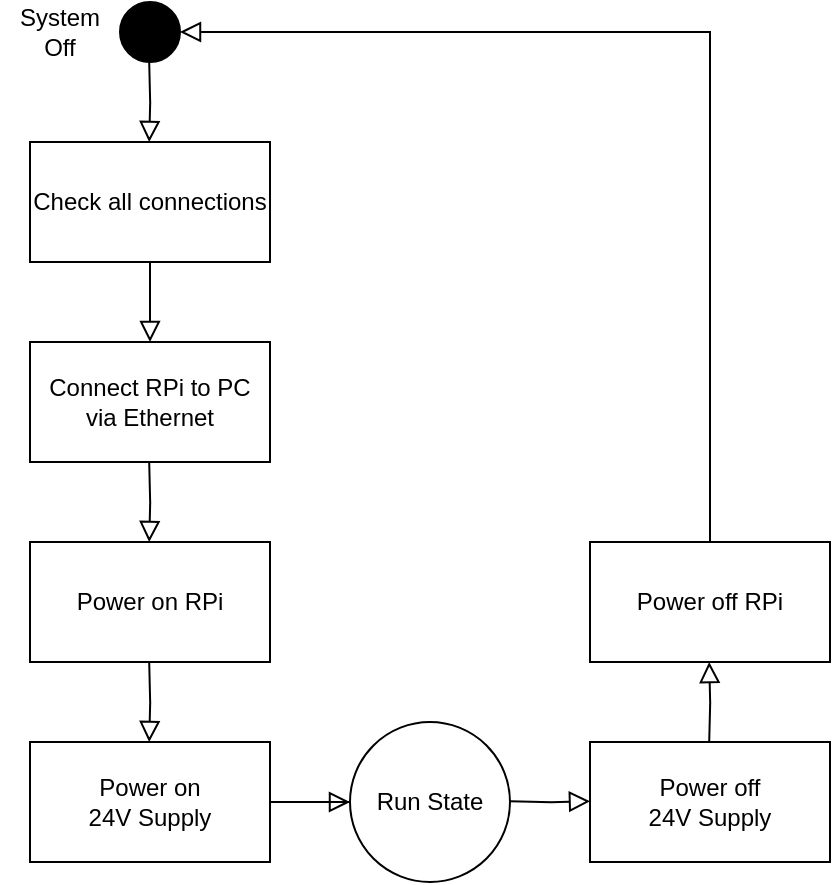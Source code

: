 <mxfile version="20.3.0" type="device"><diagram id="C5RBs43oDa-KdzZeNtuy" name="Page-1"><mxGraphModel dx="885" dy="798" grid="1" gridSize="10" guides="1" tooltips="1" connect="1" arrows="1" fold="1" page="1" pageScale="1" pageWidth="827" pageHeight="1169" math="0" shadow="0"><root><mxCell id="WIyWlLk6GJQsqaUBKTNV-0"/><mxCell id="WIyWlLk6GJQsqaUBKTNV-1" parent="WIyWlLk6GJQsqaUBKTNV-0"/><mxCell id="DZFGeaRz0aSM9RaXGNGM-0" value="" style="ellipse;whiteSpace=wrap;html=1;aspect=fixed;fillColor=#000000;" vertex="1" parent="WIyWlLk6GJQsqaUBKTNV-1"><mxGeometry x="205" y="70" width="30" height="30" as="geometry"/></mxCell><mxCell id="DZFGeaRz0aSM9RaXGNGM-1" value="System Off" style="text;html=1;strokeColor=none;fillColor=none;align=center;verticalAlign=middle;whiteSpace=wrap;rounded=0;" vertex="1" parent="WIyWlLk6GJQsqaUBKTNV-1"><mxGeometry x="145" y="70" width="60" height="30" as="geometry"/></mxCell><mxCell id="DZFGeaRz0aSM9RaXGNGM-2" value="Check all connections" style="rounded=0;whiteSpace=wrap;html=1;fillColor=#FFFFFF;" vertex="1" parent="WIyWlLk6GJQsqaUBKTNV-1"><mxGeometry x="160" y="140" width="120" height="60" as="geometry"/></mxCell><mxCell id="DZFGeaRz0aSM9RaXGNGM-3" value="Connect RPi to PC via Ethernet" style="rounded=0;whiteSpace=wrap;html=1;fillColor=#FFFFFF;" vertex="1" parent="WIyWlLk6GJQsqaUBKTNV-1"><mxGeometry x="160" y="240" width="120" height="60" as="geometry"/></mxCell><mxCell id="DZFGeaRz0aSM9RaXGNGM-4" value="Power on RPi" style="rounded=0;whiteSpace=wrap;html=1;fillColor=#FFFFFF;" vertex="1" parent="WIyWlLk6GJQsqaUBKTNV-1"><mxGeometry x="160" y="340" width="120" height="60" as="geometry"/></mxCell><mxCell id="DZFGeaRz0aSM9RaXGNGM-8" value="" style="rounded=0;html=1;jettySize=auto;orthogonalLoop=1;fontSize=11;endArrow=block;endFill=0;endSize=8;strokeWidth=1;shadow=0;labelBackgroundColor=none;edgeStyle=orthogonalEdgeStyle;entryX=0.5;entryY=0;entryDx=0;entryDy=0;" edge="1" parent="WIyWlLk6GJQsqaUBKTNV-1" source="DZFGeaRz0aSM9RaXGNGM-2" target="DZFGeaRz0aSM9RaXGNGM-3"><mxGeometry relative="1" as="geometry"><mxPoint x="219.5" y="200" as="sourcePoint"/><mxPoint x="220" y="220" as="targetPoint"/></mxGeometry></mxCell><mxCell id="DZFGeaRz0aSM9RaXGNGM-9" value="" style="rounded=0;html=1;jettySize=auto;orthogonalLoop=1;fontSize=11;endArrow=block;endFill=0;endSize=8;strokeWidth=1;shadow=0;labelBackgroundColor=none;edgeStyle=orthogonalEdgeStyle;entryX=0.5;entryY=0;entryDx=0;entryDy=0;" edge="1" parent="WIyWlLk6GJQsqaUBKTNV-1"><mxGeometry relative="1" as="geometry"><mxPoint x="219.6" y="300" as="sourcePoint"/><mxPoint x="219.6" y="340" as="targetPoint"/></mxGeometry></mxCell><mxCell id="DZFGeaRz0aSM9RaXGNGM-10" value="" style="rounded=0;html=1;jettySize=auto;orthogonalLoop=1;fontSize=11;endArrow=block;endFill=0;endSize=8;strokeWidth=1;shadow=0;labelBackgroundColor=none;edgeStyle=orthogonalEdgeStyle;entryX=0.5;entryY=0;entryDx=0;entryDy=0;" edge="1" parent="WIyWlLk6GJQsqaUBKTNV-1"><mxGeometry relative="1" as="geometry"><mxPoint x="219.6" y="100" as="sourcePoint"/><mxPoint x="219.6" y="140" as="targetPoint"/></mxGeometry></mxCell><mxCell id="DZFGeaRz0aSM9RaXGNGM-16" value="" style="edgeStyle=orthogonalEdgeStyle;rounded=0;orthogonalLoop=1;jettySize=auto;html=1;" edge="1" parent="WIyWlLk6GJQsqaUBKTNV-1" source="DZFGeaRz0aSM9RaXGNGM-11"><mxGeometry relative="1" as="geometry"><mxPoint x="380" y="470" as="targetPoint"/></mxGeometry></mxCell><mxCell id="DZFGeaRz0aSM9RaXGNGM-11" value="Power on&lt;br&gt;24V Supply" style="rounded=0;whiteSpace=wrap;html=1;fillColor=#FFFFFF;" vertex="1" parent="WIyWlLk6GJQsqaUBKTNV-1"><mxGeometry x="160" y="440" width="120" height="60" as="geometry"/></mxCell><mxCell id="DZFGeaRz0aSM9RaXGNGM-12" value="" style="rounded=0;html=1;jettySize=auto;orthogonalLoop=1;fontSize=11;endArrow=block;endFill=0;endSize=8;strokeWidth=1;shadow=0;labelBackgroundColor=none;edgeStyle=orthogonalEdgeStyle;entryX=0.5;entryY=0;entryDx=0;entryDy=0;" edge="1" parent="WIyWlLk6GJQsqaUBKTNV-1"><mxGeometry relative="1" as="geometry"><mxPoint x="219.6" y="400" as="sourcePoint"/><mxPoint x="219.6" y="440" as="targetPoint"/></mxGeometry></mxCell><mxCell id="DZFGeaRz0aSM9RaXGNGM-13" value="Run State" style="ellipse;whiteSpace=wrap;html=1;aspect=fixed;fillColor=#FFFFFF;" vertex="1" parent="WIyWlLk6GJQsqaUBKTNV-1"><mxGeometry x="320" y="430" width="80" height="80" as="geometry"/></mxCell><mxCell id="DZFGeaRz0aSM9RaXGNGM-14" value="" style="rounded=0;html=1;jettySize=auto;orthogonalLoop=1;fontSize=11;endArrow=block;endFill=0;endSize=8;strokeWidth=1;shadow=0;labelBackgroundColor=none;edgeStyle=orthogonalEdgeStyle;entryX=0;entryY=0.5;entryDx=0;entryDy=0;exitX=1;exitY=0.5;exitDx=0;exitDy=0;" edge="1" parent="WIyWlLk6GJQsqaUBKTNV-1" source="DZFGeaRz0aSM9RaXGNGM-11" target="DZFGeaRz0aSM9RaXGNGM-13"><mxGeometry relative="1" as="geometry"><mxPoint x="229.6" y="410" as="sourcePoint"/><mxPoint x="229.6" y="450" as="targetPoint"/></mxGeometry></mxCell><mxCell id="DZFGeaRz0aSM9RaXGNGM-17" value="" style="rounded=0;html=1;jettySize=auto;orthogonalLoop=1;fontSize=11;endArrow=block;endFill=0;endSize=8;strokeWidth=1;shadow=0;labelBackgroundColor=none;edgeStyle=orthogonalEdgeStyle;entryX=0;entryY=0.5;entryDx=0;entryDy=0;exitX=1;exitY=0.5;exitDx=0;exitDy=0;" edge="1" parent="WIyWlLk6GJQsqaUBKTNV-1"><mxGeometry relative="1" as="geometry"><mxPoint x="400" y="469.6" as="sourcePoint"/><mxPoint x="440" y="469.6" as="targetPoint"/></mxGeometry></mxCell><mxCell id="DZFGeaRz0aSM9RaXGNGM-18" value="Power off&lt;br&gt;24V Supply" style="rounded=0;whiteSpace=wrap;html=1;fillColor=#FFFFFF;" vertex="1" parent="WIyWlLk6GJQsqaUBKTNV-1"><mxGeometry x="440" y="440" width="120" height="60" as="geometry"/></mxCell><mxCell id="DZFGeaRz0aSM9RaXGNGM-20" value="Power off RPi" style="rounded=0;whiteSpace=wrap;html=1;fillColor=#FFFFFF;" vertex="1" parent="WIyWlLk6GJQsqaUBKTNV-1"><mxGeometry x="440" y="340" width="120" height="60" as="geometry"/></mxCell><mxCell id="DZFGeaRz0aSM9RaXGNGM-22" value="" style="rounded=0;html=1;jettySize=auto;orthogonalLoop=1;fontSize=11;endArrow=block;endFill=0;endSize=8;strokeWidth=1;shadow=0;labelBackgroundColor=none;edgeStyle=orthogonalEdgeStyle;entryX=0.5;entryY=0;entryDx=0;entryDy=0;" edge="1" parent="WIyWlLk6GJQsqaUBKTNV-1"><mxGeometry relative="1" as="geometry"><mxPoint x="499.6" y="440" as="sourcePoint"/><mxPoint x="499.6" y="400" as="targetPoint"/></mxGeometry></mxCell><mxCell id="DZFGeaRz0aSM9RaXGNGM-23" value="" style="rounded=0;html=1;jettySize=auto;orthogonalLoop=1;fontSize=11;endArrow=block;endFill=0;endSize=8;strokeWidth=1;shadow=0;labelBackgroundColor=none;edgeStyle=orthogonalEdgeStyle;entryX=1;entryY=0.5;entryDx=0;entryDy=0;exitX=0.5;exitY=0;exitDx=0;exitDy=0;" edge="1" parent="WIyWlLk6GJQsqaUBKTNV-1" source="DZFGeaRz0aSM9RaXGNGM-20" target="DZFGeaRz0aSM9RaXGNGM-0"><mxGeometry relative="1" as="geometry"><mxPoint x="499.6" y="110" as="sourcePoint"/><mxPoint x="499.6" y="150" as="targetPoint"/></mxGeometry></mxCell></root></mxGraphModel></diagram></mxfile>